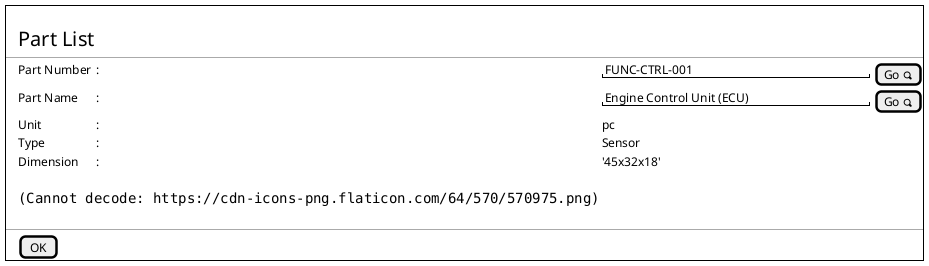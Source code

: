 @startsalt
{+
 .
 .|<size:20>Part List
 --|--|--|--|--|*
 ' row 1
 .|Part Number |: | "FUNC-CTRL-001                    " | [Go <&magnifying-glass>] |*
 .|Part Name   |: | "Engine Control Unit (ECU)        " | [Go <&magnifying-glass>] |*
 .|Unit        |: | pc |.|*
 .|Type        |: | Sensor |.|*
 .|Dimension   |: | '45x32x18' |.|*
 .
 .|<img:https://cdn-icons-png.flaticon.com/64/570/570975.png>|*
 .
 --|--|--|--|--|*
 .|[ OK ]
}
@endsalt

